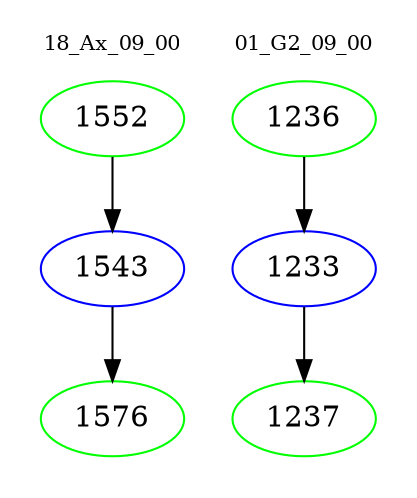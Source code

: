 digraph{
subgraph cluster_0 {
color = white
label = "18_Ax_09_00";
fontsize=10;
T0_1552 [label="1552", color="green"]
T0_1552 -> T0_1543 [color="black"]
T0_1543 [label="1543", color="blue"]
T0_1543 -> T0_1576 [color="black"]
T0_1576 [label="1576", color="green"]
}
subgraph cluster_1 {
color = white
label = "01_G2_09_00";
fontsize=10;
T1_1236 [label="1236", color="green"]
T1_1236 -> T1_1233 [color="black"]
T1_1233 [label="1233", color="blue"]
T1_1233 -> T1_1237 [color="black"]
T1_1237 [label="1237", color="green"]
}
}
